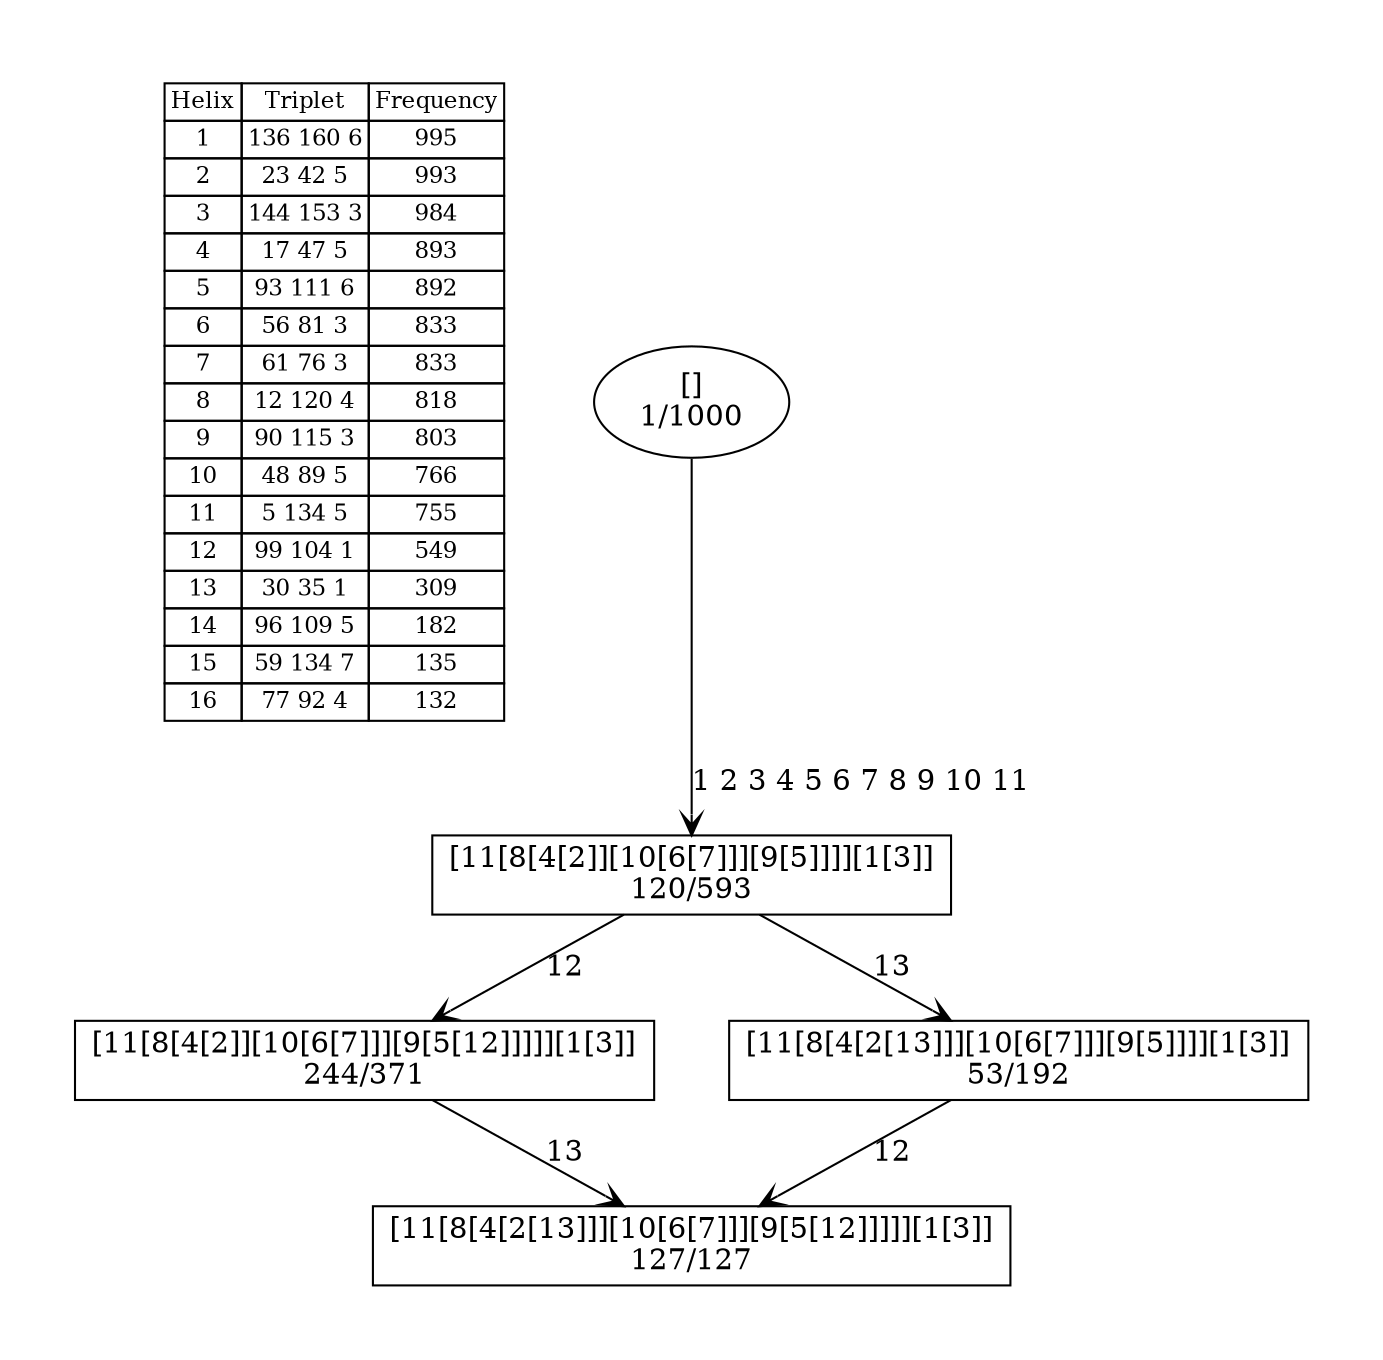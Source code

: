 digraph G {
	pad = 0.5;
	nodesep = 0.5;
"legend" [label = < <table border="0" cellborder="1" cellspacing="0"><tr><td>Helix</td><td>Triplet</td><td>Frequency</td></tr>
<tr><td>1</td><td>136 160 6</td><td>995</td></tr>
<tr><td>2</td><td>23 42 5</td><td>993</td></tr>
<tr><td>3</td><td>144 153 3</td><td>984</td></tr>
<tr><td>4</td><td>17 47 5</td><td>893</td></tr>
<tr><td>5</td><td>93 111 6</td><td>892</td></tr>
<tr><td>6</td><td>56 81 3</td><td>833</td></tr>
<tr><td>7</td><td>61 76 3</td><td>833</td></tr>
<tr><td>8</td><td>12 120 4</td><td>818</td></tr>
<tr><td>9</td><td>90 115 3</td><td>803</td></tr>
<tr><td>10</td><td>48 89 5</td><td>766</td></tr>
<tr><td>11</td><td>5 134 5</td><td>755</td></tr>
<tr><td>12</td><td>99 104 1</td><td>549</td></tr>
<tr><td>13</td><td>30 35 1</td><td>309</td></tr>
<tr><td>14</td><td>96 109 5</td><td>182</td></tr>
<tr><td>15</td><td>59 134 7</td><td>135</td></tr>
<tr><td>16</td><td>77 92 4</td><td>132</td></tr>
</table>>, shape = plaintext, fontsize=11];
"1 2 3 4 5 6 7 8 9 10 11 12 " [shape = box];
"1 2 3 4 5 6 7 8 9 10 11 12 13 " [shape = box];
"1 2 3 4 5 6 7 8 9 10 11 " [shape = box];
"1 2 3 4 5 6 7 8 9 10 11 13 " [shape = box];
"1 2 3 4 5 6 7 8 9 10 11 12 " [label = "[11[8[4[2]][10[6[7]]][9[5[12]]]]][1[3]]\n244/371"];
"1 2 3 4 5 6 7 8 9 10 11 12 13 " [label = "[11[8[4[2[13]]][10[6[7]]][9[5[12]]]]][1[3]]\n127/127"];
"1 2 3 4 5 6 7 8 9 10 11 " [label = "[11[8[4[2]][10[6[7]]][9[5]]]][1[3]]\n120/593"];
"1 2 3 4 5 6 7 8 9 10 11 13 " [label = "[11[8[4[2[13]]][10[6[7]]][9[5]]]][1[3]]\n53/192"];
"" [label = "[]\n1/1000"];
"1 2 3 4 5 6 7 8 9 10 11 12 " -> "1 2 3 4 5 6 7 8 9 10 11 12 13 " [label = "13 ", arrowhead = vee];
"1 2 3 4 5 6 7 8 9 10 11 " -> "1 2 3 4 5 6 7 8 9 10 11 12 " [label = "12 ", arrowhead = vee];
"1 2 3 4 5 6 7 8 9 10 11 " -> "1 2 3 4 5 6 7 8 9 10 11 13 " [label = "13 ", arrowhead = vee];
"1 2 3 4 5 6 7 8 9 10 11 13 " -> "1 2 3 4 5 6 7 8 9 10 11 12 13 " [label = "12 ", arrowhead = vee];
"" -> "1 2 3 4 5 6 7 8 9 10 11 " [label = "1 2 3 4 5 6 7 8 9 10 11 ", arrowhead = vee];
}